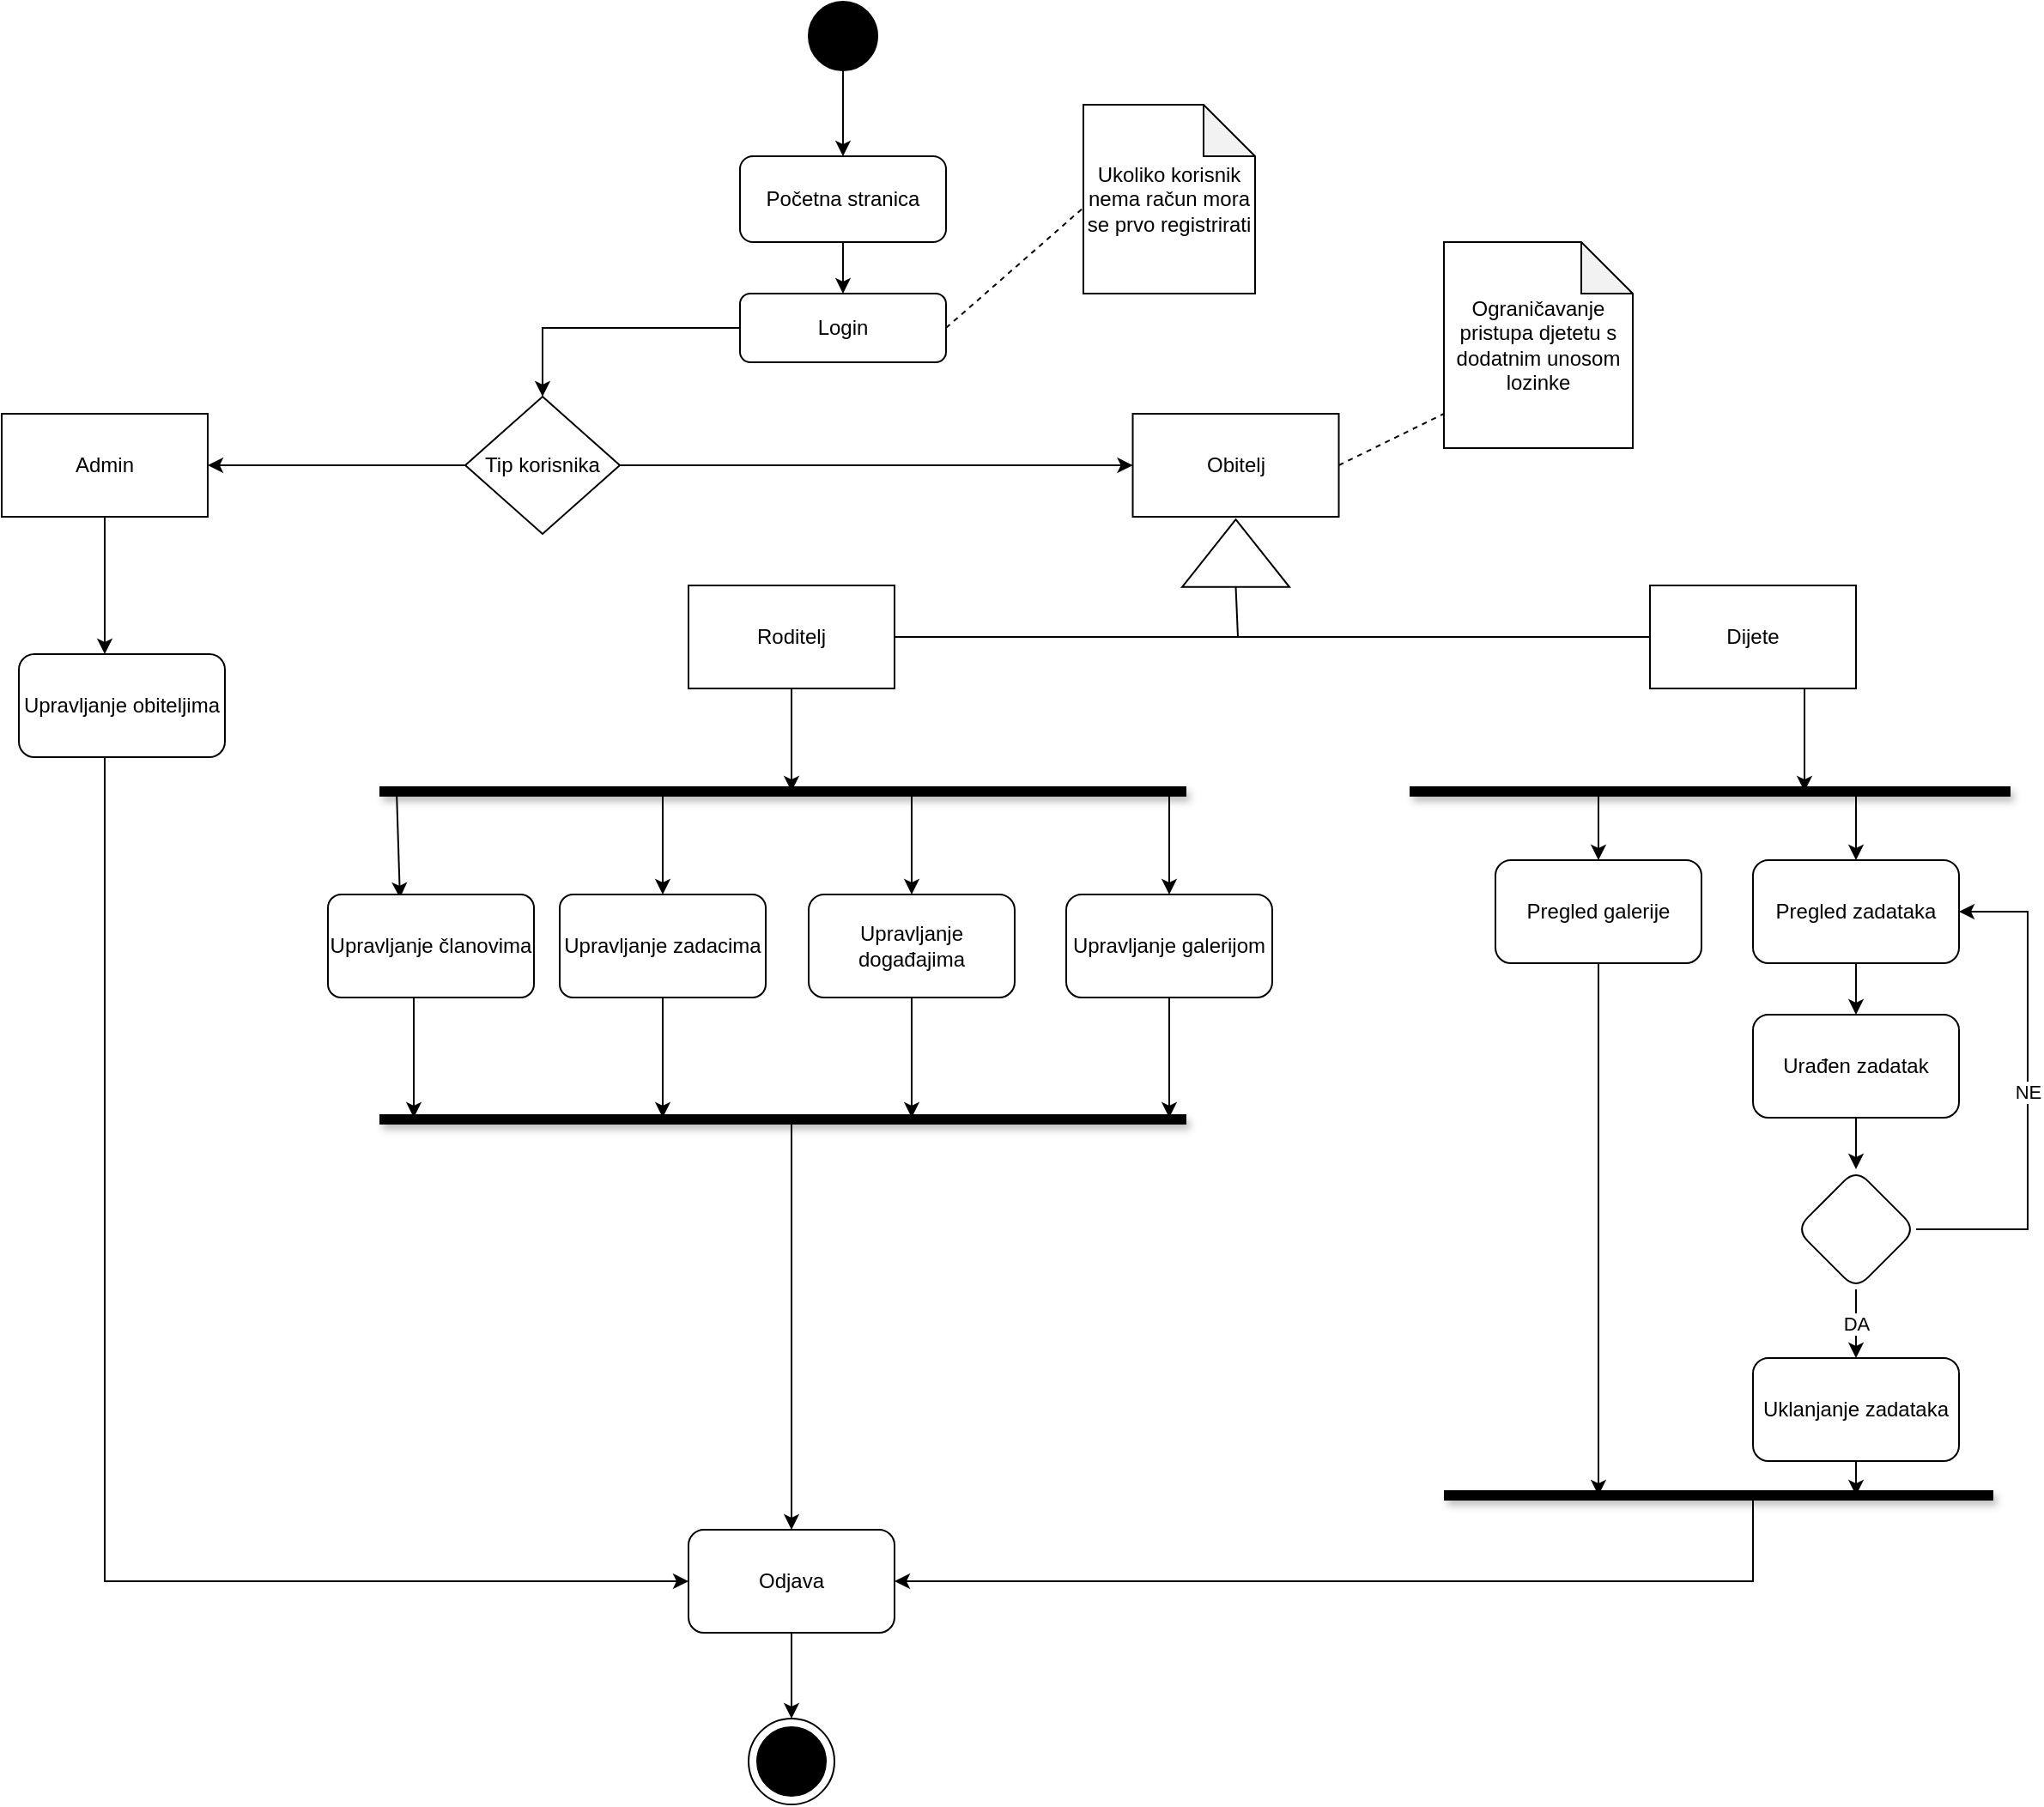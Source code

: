 <mxfile version="14.1.1" type="device"><diagram id="p_SjtT8KINOpgviNuImB" name="Page-2"><mxGraphModel dx="1342" dy="5263" grid="1" gridSize="10" guides="1" tooltips="1" connect="1" arrows="1" fold="1" page="1" pageScale="1" pageWidth="3300" pageHeight="4681" math="0" shadow="0"><root><mxCell id="TN-VKZqNI5moOW3zBPeU-0"/><mxCell id="TN-VKZqNI5moOW3zBPeU-1" parent="TN-VKZqNI5moOW3zBPeU-0"/><mxCell id="TN-VKZqNI5moOW3zBPeU-2" value="" style="edgeStyle=orthogonalEdgeStyle;rounded=0;orthogonalLoop=1;jettySize=auto;html=1;" parent="TN-VKZqNI5moOW3zBPeU-1" source="TN-VKZqNI5moOW3zBPeU-3" target="TN-VKZqNI5moOW3zBPeU-5" edge="1"><mxGeometry relative="1" as="geometry"><Array as="points"><mxPoint x="489.75" y="-350"/><mxPoint x="489.75" y="-350"/></Array></mxGeometry></mxCell><mxCell id="TN-VKZqNI5moOW3zBPeU-3" value="" style="ellipse;whiteSpace=wrap;html=1;aspect=fixed;fillColor=#000000;" parent="TN-VKZqNI5moOW3zBPeU-1" vertex="1"><mxGeometry x="470" y="-400" width="40" height="40" as="geometry"/></mxCell><mxCell id="TN-VKZqNI5moOW3zBPeU-4" value="" style="edgeStyle=orthogonalEdgeStyle;rounded=0;orthogonalLoop=1;jettySize=auto;html=1;" parent="TN-VKZqNI5moOW3zBPeU-1" source="TN-VKZqNI5moOW3zBPeU-5" target="TN-VKZqNI5moOW3zBPeU-7" edge="1"><mxGeometry relative="1" as="geometry"/></mxCell><mxCell id="TN-VKZqNI5moOW3zBPeU-5" value="Početna stranica" style="rounded=1;whiteSpace=wrap;html=1;fillColor=#FFFFFF;" parent="TN-VKZqNI5moOW3zBPeU-1" vertex="1"><mxGeometry x="430" y="-310" width="120" height="50" as="geometry"/></mxCell><mxCell id="TN-VKZqNI5moOW3zBPeU-6" value="" style="edgeStyle=orthogonalEdgeStyle;rounded=0;orthogonalLoop=1;jettySize=auto;html=1;" parent="TN-VKZqNI5moOW3zBPeU-1" source="TN-VKZqNI5moOW3zBPeU-7" target="TN-VKZqNI5moOW3zBPeU-8" edge="1"><mxGeometry relative="1" as="geometry"/></mxCell><mxCell id="TN-VKZqNI5moOW3zBPeU-7" value="Login" style="rounded=1;whiteSpace=wrap;html=1;fillColor=#FFFFFF;" parent="TN-VKZqNI5moOW3zBPeU-1" vertex="1"><mxGeometry x="430" y="-230" width="120" height="40" as="geometry"/></mxCell><mxCell id="TN-VKZqNI5moOW3zBPeU-433" value="" style="edgeStyle=orthogonalEdgeStyle;rounded=0;orthogonalLoop=1;jettySize=auto;html=1;" parent="TN-VKZqNI5moOW3zBPeU-1" source="TN-VKZqNI5moOW3zBPeU-8" target="TN-VKZqNI5moOW3zBPeU-432" edge="1"><mxGeometry relative="1" as="geometry"/></mxCell><mxCell id="TN-VKZqNI5moOW3zBPeU-435" value="" style="edgeStyle=orthogonalEdgeStyle;rounded=0;orthogonalLoop=1;jettySize=auto;html=1;" parent="TN-VKZqNI5moOW3zBPeU-1" source="TN-VKZqNI5moOW3zBPeU-8" target="TN-VKZqNI5moOW3zBPeU-434" edge="1"><mxGeometry relative="1" as="geometry"/></mxCell><mxCell id="TN-VKZqNI5moOW3zBPeU-8" value="Tip korisnika" style="rhombus;whiteSpace=wrap;html=1;fillColor=#FFFFFF;" parent="TN-VKZqNI5moOW3zBPeU-1" vertex="1"><mxGeometry x="270" y="-170" width="90" height="80" as="geometry"/></mxCell><mxCell id="TN-VKZqNI5moOW3zBPeU-446" value="" style="edgeStyle=orthogonalEdgeStyle;rounded=0;orthogonalLoop=1;jettySize=auto;html=1;" parent="TN-VKZqNI5moOW3zBPeU-1" source="TN-VKZqNI5moOW3zBPeU-432" edge="1"><mxGeometry relative="1" as="geometry"><mxPoint x="60" y="-20" as="targetPoint"/></mxGeometry></mxCell><mxCell id="TN-VKZqNI5moOW3zBPeU-432" value="Admin" style="whiteSpace=wrap;html=1;fillColor=#FFFFFF;" parent="TN-VKZqNI5moOW3zBPeU-1" vertex="1"><mxGeometry y="-160" width="120" height="60" as="geometry"/></mxCell><mxCell id="TN-VKZqNI5moOW3zBPeU-434" value="Obitelj" style="whiteSpace=wrap;html=1;fillColor=#FFFFFF;" parent="TN-VKZqNI5moOW3zBPeU-1" vertex="1"><mxGeometry x="658.76" y="-160" width="120" height="60" as="geometry"/></mxCell><mxCell id="TN-VKZqNI5moOW3zBPeU-466" style="edgeStyle=orthogonalEdgeStyle;rounded=0;sketch=0;orthogonalLoop=1;jettySize=auto;html=1;shadow=0;strokeColor=#000000;strokeWidth=1;fillColor=#000000;exitX=0.75;exitY=1;exitDx=0;exitDy=0;" parent="TN-VKZqNI5moOW3zBPeU-1" source="TN-VKZqNI5moOW3zBPeU-438" edge="1"><mxGeometry relative="1" as="geometry"><mxPoint x="1050" y="60" as="targetPoint"/></mxGeometry></mxCell><mxCell id="TN-VKZqNI5moOW3zBPeU-438" value="Dijete" style="whiteSpace=wrap;html=1;fillColor=#FFFFFF;" parent="TN-VKZqNI5moOW3zBPeU-1" vertex="1"><mxGeometry x="960" y="-60" width="120" height="60" as="geometry"/></mxCell><mxCell id="TN-VKZqNI5moOW3zBPeU-453" style="edgeStyle=orthogonalEdgeStyle;rounded=0;sketch=0;orthogonalLoop=1;jettySize=auto;html=1;shadow=0;strokeColor=#000000;strokeWidth=1;fillColor=#000000;" parent="TN-VKZqNI5moOW3zBPeU-1" source="TN-VKZqNI5moOW3zBPeU-442" edge="1"><mxGeometry relative="1" as="geometry"><mxPoint x="460" y="60" as="targetPoint"/></mxGeometry></mxCell><mxCell id="TN-VKZqNI5moOW3zBPeU-442" value="Roditelj" style="whiteSpace=wrap;html=1;fillColor=#FFFFFF;" parent="TN-VKZqNI5moOW3zBPeU-1" vertex="1"><mxGeometry x="400" y="-60" width="120" height="60" as="geometry"/></mxCell><mxCell id="TN-VKZqNI5moOW3zBPeU-501" style="edgeStyle=orthogonalEdgeStyle;rounded=0;sketch=0;orthogonalLoop=1;jettySize=auto;html=1;entryX=0;entryY=0.5;entryDx=0;entryDy=0;shadow=0;strokeColor=#000000;strokeWidth=1;fillColor=#000000;" parent="TN-VKZqNI5moOW3zBPeU-1" source="TN-VKZqNI5moOW3zBPeU-445" target="TN-VKZqNI5moOW3zBPeU-492" edge="1"><mxGeometry relative="1" as="geometry"><Array as="points"><mxPoint x="60" y="520"/></Array></mxGeometry></mxCell><mxCell id="TN-VKZqNI5moOW3zBPeU-445" value="Upravljanje obiteljima" style="whiteSpace=wrap;html=1;fillColor=#FFFFFF;rounded=1;" parent="TN-VKZqNI5moOW3zBPeU-1" vertex="1"><mxGeometry x="10" y="-20" width="120" height="60" as="geometry"/></mxCell><mxCell id="TN-VKZqNI5moOW3zBPeU-451" value="" style="endArrow=none;html=1;shadow=1;strokeColor=#000000;strokeWidth=6;fillColor=#000000;" parent="TN-VKZqNI5moOW3zBPeU-1" edge="1"><mxGeometry width="50" height="50" relative="1" as="geometry"><mxPoint x="220" y="60" as="sourcePoint"/><mxPoint x="690" y="59.941" as="targetPoint"/></mxGeometry></mxCell><mxCell id="TN-VKZqNI5moOW3zBPeU-455" value="" style="endArrow=classic;html=1;shadow=0;strokeColor=#000000;strokeWidth=1;fillColor=#000000;entryX=0.5;entryY=0;entryDx=0;entryDy=0;" parent="TN-VKZqNI5moOW3zBPeU-1" target="TN-VKZqNI5moOW3zBPeU-456" edge="1"><mxGeometry width="50" height="50" relative="1" as="geometry"><mxPoint x="385" y="60" as="sourcePoint"/><mxPoint x="420" y="130" as="targetPoint"/><Array as="points"/></mxGeometry></mxCell><mxCell id="TN-VKZqNI5moOW3zBPeU-471" style="edgeStyle=orthogonalEdgeStyle;rounded=0;sketch=0;orthogonalLoop=1;jettySize=auto;html=1;shadow=0;strokeColor=#000000;strokeWidth=1;fillColor=#000000;" parent="TN-VKZqNI5moOW3zBPeU-1" source="TN-VKZqNI5moOW3zBPeU-456" edge="1"><mxGeometry relative="1" as="geometry"><mxPoint x="385" y="250" as="targetPoint"/></mxGeometry></mxCell><mxCell id="TN-VKZqNI5moOW3zBPeU-456" value="Upravljanje zadacima" style="rounded=1;whiteSpace=wrap;html=1;arcSize=13;" parent="TN-VKZqNI5moOW3zBPeU-1" vertex="1"><mxGeometry x="325" y="120" width="120" height="60" as="geometry"/></mxCell><mxCell id="TN-VKZqNI5moOW3zBPeU-457" value="" style="endArrow=classic;html=1;shadow=0;strokeColor=#000000;strokeWidth=1;fillColor=#000000;" parent="TN-VKZqNI5moOW3zBPeU-1" target="TN-VKZqNI5moOW3zBPeU-458" edge="1"><mxGeometry width="50" height="50" relative="1" as="geometry"><mxPoint x="530" y="60" as="sourcePoint"/><mxPoint x="530" y="110" as="targetPoint"/></mxGeometry></mxCell><mxCell id="TN-VKZqNI5moOW3zBPeU-472" style="edgeStyle=orthogonalEdgeStyle;rounded=0;sketch=0;orthogonalLoop=1;jettySize=auto;html=1;shadow=0;strokeColor=#000000;strokeWidth=1;fillColor=#000000;" parent="TN-VKZqNI5moOW3zBPeU-1" source="TN-VKZqNI5moOW3zBPeU-458" edge="1"><mxGeometry relative="1" as="geometry"><mxPoint x="530" y="250" as="targetPoint"/></mxGeometry></mxCell><mxCell id="TN-VKZqNI5moOW3zBPeU-458" value="Upravljanje događajima" style="rounded=1;whiteSpace=wrap;html=1;" parent="TN-VKZqNI5moOW3zBPeU-1" vertex="1"><mxGeometry x="470" y="120" width="120" height="60" as="geometry"/></mxCell><mxCell id="TN-VKZqNI5moOW3zBPeU-473" style="edgeStyle=orthogonalEdgeStyle;rounded=0;sketch=0;orthogonalLoop=1;jettySize=auto;html=1;shadow=0;strokeColor=#000000;strokeWidth=1;fillColor=#000000;" parent="TN-VKZqNI5moOW3zBPeU-1" source="TN-VKZqNI5moOW3zBPeU-459" edge="1"><mxGeometry relative="1" as="geometry"><mxPoint x="680" y="250" as="targetPoint"/></mxGeometry></mxCell><mxCell id="TN-VKZqNI5moOW3zBPeU-459" value="Upravljanje galerijom" style="rounded=1;whiteSpace=wrap;html=1;" parent="TN-VKZqNI5moOW3zBPeU-1" vertex="1"><mxGeometry x="620" y="120" width="120" height="60" as="geometry"/></mxCell><mxCell id="TN-VKZqNI5moOW3zBPeU-461" value="" style="endArrow=classic;html=1;shadow=0;strokeColor=#000000;strokeWidth=1;fillColor=#000000;entryX=0.5;entryY=0;entryDx=0;entryDy=0;" parent="TN-VKZqNI5moOW3zBPeU-1" target="TN-VKZqNI5moOW3zBPeU-459" edge="1"><mxGeometry width="50" height="50" relative="1" as="geometry"><mxPoint x="680" y="60" as="sourcePoint"/><mxPoint x="740" y="60" as="targetPoint"/></mxGeometry></mxCell><mxCell id="TN-VKZqNI5moOW3zBPeU-511" value="" style="edgeStyle=orthogonalEdgeStyle;rounded=0;sketch=0;orthogonalLoop=1;jettySize=auto;html=1;shadow=0;strokeColor=#000000;strokeWidth=1;fillColor=#000000;" parent="TN-VKZqNI5moOW3zBPeU-1" source="TN-VKZqNI5moOW3zBPeU-467" target="TN-VKZqNI5moOW3zBPeU-483" edge="1"><mxGeometry relative="1" as="geometry"/></mxCell><mxCell id="TN-VKZqNI5moOW3zBPeU-467" value="Pregled zadataka" style="rounded=1;whiteSpace=wrap;html=1;" parent="TN-VKZqNI5moOW3zBPeU-1" vertex="1"><mxGeometry x="1020" y="100" width="120" height="60" as="geometry"/></mxCell><mxCell id="TN-VKZqNI5moOW3zBPeU-470" value="" style="endArrow=none;html=1;shadow=1;strokeColor=#000000;strokeWidth=6;fillColor=#000000;" parent="TN-VKZqNI5moOW3zBPeU-1" edge="1"><mxGeometry width="50" height="50" relative="1" as="geometry"><mxPoint x="220" y="251" as="sourcePoint"/><mxPoint x="690" y="250.941" as="targetPoint"/></mxGeometry></mxCell><mxCell id="TN-VKZqNI5moOW3zBPeU-475" value="" style="endArrow=classic;html=1;shadow=0;strokeColor=#000000;strokeWidth=1;fillColor=#000000;entryX=0.433;entryY=0.033;entryDx=0;entryDy=0;entryPerimeter=0;" parent="TN-VKZqNI5moOW3zBPeU-1" edge="1"><mxGeometry width="50" height="50" relative="1" as="geometry"><mxPoint x="230" y="60" as="sourcePoint"/><mxPoint x="231.96" y="121.98" as="targetPoint"/><Array as="points"/></mxGeometry></mxCell><mxCell id="TN-VKZqNI5moOW3zBPeU-478" style="edgeStyle=orthogonalEdgeStyle;rounded=0;sketch=0;orthogonalLoop=1;jettySize=auto;html=1;shadow=0;strokeColor=#000000;strokeWidth=1;fillColor=#000000;" parent="TN-VKZqNI5moOW3zBPeU-1" edge="1"><mxGeometry relative="1" as="geometry"><mxPoint x="240" y="250" as="targetPoint"/><mxPoint x="240" y="180" as="sourcePoint"/></mxGeometry></mxCell><mxCell id="TN-VKZqNI5moOW3zBPeU-477" value="Upravljanje članovima" style="rounded=1;whiteSpace=wrap;html=1;arcSize=13;" parent="TN-VKZqNI5moOW3zBPeU-1" vertex="1"><mxGeometry x="190" y="120" width="120" height="60" as="geometry"/></mxCell><mxCell id="TN-VKZqNI5moOW3zBPeU-509" value="" style="edgeStyle=orthogonalEdgeStyle;rounded=0;sketch=0;orthogonalLoop=1;jettySize=auto;html=1;shadow=0;strokeColor=#000000;strokeWidth=1;fillColor=#000000;" parent="TN-VKZqNI5moOW3zBPeU-1" source="TN-VKZqNI5moOW3zBPeU-483" target="TN-VKZqNI5moOW3zBPeU-487" edge="1"><mxGeometry relative="1" as="geometry"/></mxCell><mxCell id="TN-VKZqNI5moOW3zBPeU-483" value="Urađen zadatak" style="rounded=1;whiteSpace=wrap;html=1;" parent="TN-VKZqNI5moOW3zBPeU-1" vertex="1"><mxGeometry x="1020" y="190" width="120" height="60" as="geometry"/></mxCell><mxCell id="TN-VKZqNI5moOW3zBPeU-490" value="NE" style="edgeStyle=orthogonalEdgeStyle;rounded=0;sketch=0;orthogonalLoop=1;jettySize=auto;html=1;shadow=0;strokeColor=#000000;strokeWidth=1;fillColor=#000000;entryX=1;entryY=0.5;entryDx=0;entryDy=0;exitX=1;exitY=0.5;exitDx=0;exitDy=0;" parent="TN-VKZqNI5moOW3zBPeU-1" source="TN-VKZqNI5moOW3zBPeU-487" target="TN-VKZqNI5moOW3zBPeU-467" edge="1"><mxGeometry relative="1" as="geometry"><mxPoint x="1170" y="140" as="targetPoint"/><Array as="points"><mxPoint x="1180" y="315"/><mxPoint x="1180" y="130"/></Array></mxGeometry></mxCell><mxCell id="TN-VKZqNI5moOW3zBPeU-492" value="Odjava" style="rounded=1;whiteSpace=wrap;html=1;fillColor=#FFFFFF;" parent="TN-VKZqNI5moOW3zBPeU-1" vertex="1"><mxGeometry x="400" y="490" width="120" height="60" as="geometry"/></mxCell><mxCell id="TN-VKZqNI5moOW3zBPeU-499" value="" style="ellipse;whiteSpace=wrap;html=1;aspect=fixed;" parent="TN-VKZqNI5moOW3zBPeU-1" vertex="1"><mxGeometry x="435" y="600" width="50" height="50" as="geometry"/></mxCell><mxCell id="TN-VKZqNI5moOW3zBPeU-500" value="" style="ellipse;whiteSpace=wrap;html=1;aspect=fixed;rounded=1;fillColor=#000000;" parent="TN-VKZqNI5moOW3zBPeU-1" vertex="1"><mxGeometry x="440" y="605" width="40" height="40" as="geometry"/></mxCell><mxCell id="OL-YT0kxW2Wu9Dpy5SwC-9" style="edgeStyle=orthogonalEdgeStyle;rounded=0;orthogonalLoop=1;jettySize=auto;html=1;" parent="TN-VKZqNI5moOW3zBPeU-1" source="TN-VKZqNI5moOW3zBPeU-505" edge="1"><mxGeometry relative="1" as="geometry"><mxPoint x="1080" y="470" as="targetPoint"/></mxGeometry></mxCell><mxCell id="TN-VKZqNI5moOW3zBPeU-505" value="Uklanjanje zadataka" style="rounded=1;whiteSpace=wrap;html=1;" parent="TN-VKZqNI5moOW3zBPeU-1" vertex="1"><mxGeometry x="1020" y="390" width="120" height="60" as="geometry"/></mxCell><mxCell id="TN-VKZqNI5moOW3zBPeU-507" value="DA" style="edgeStyle=orthogonalEdgeStyle;rounded=0;sketch=0;orthogonalLoop=1;jettySize=auto;html=1;shadow=0;strokeColor=#000000;strokeWidth=1;fillColor=#000000;entryX=0.5;entryY=0;entryDx=0;entryDy=0;" parent="TN-VKZqNI5moOW3zBPeU-1" source="TN-VKZqNI5moOW3zBPeU-487" target="TN-VKZqNI5moOW3zBPeU-505" edge="1"><mxGeometry relative="1" as="geometry"/></mxCell><mxCell id="TN-VKZqNI5moOW3zBPeU-487" value="" style="rhombus;whiteSpace=wrap;html=1;rounded=1;fillColor=#FFFFFF;" parent="TN-VKZqNI5moOW3zBPeU-1" vertex="1"><mxGeometry x="1045" y="280" width="70" height="70" as="geometry"/></mxCell><mxCell id="TN-VKZqNI5moOW3zBPeU-513" style="edgeStyle=orthogonalEdgeStyle;rounded=0;sketch=0;orthogonalLoop=1;jettySize=auto;html=1;entryX=1;entryY=0.5;entryDx=0;entryDy=0;shadow=0;strokeColor=#000000;strokeWidth=1;fillColor=#000000;" parent="TN-VKZqNI5moOW3zBPeU-1" target="TN-VKZqNI5moOW3zBPeU-492" edge="1"><mxGeometry relative="1" as="geometry"><mxPoint x="1020" y="470" as="sourcePoint"/><mxPoint x="930" y="510" as="targetPoint"/><Array as="points"><mxPoint x="1020" y="520"/></Array></mxGeometry></mxCell><mxCell id="TN-VKZqNI5moOW3zBPeU-515" style="edgeStyle=orthogonalEdgeStyle;rounded=0;sketch=0;orthogonalLoop=1;jettySize=auto;html=1;shadow=0;strokeColor=#000000;strokeWidth=1;fillColor=#000000;exitX=0.5;exitY=1;exitDx=0;exitDy=0;" parent="TN-VKZqNI5moOW3zBPeU-1" source="TN-VKZqNI5moOW3zBPeU-492" edge="1"><mxGeometry relative="1" as="geometry"><mxPoint x="460" y="600" as="targetPoint"/><mxPoint x="590" y="555" as="sourcePoint"/></mxGeometry></mxCell><mxCell id="TN-VKZqNI5moOW3zBPeU-518" value="" style="edgeStyle=orthogonalEdgeStyle;rounded=0;orthogonalLoop=1;jettySize=auto;html=1;entryX=0.5;entryY=0;entryDx=0;entryDy=0;" parent="TN-VKZqNI5moOW3zBPeU-1" target="TN-VKZqNI5moOW3zBPeU-492" edge="1"><mxGeometry relative="1" as="geometry"><mxPoint x="460" y="250" as="sourcePoint"/><mxPoint x="459.29" y="330" as="targetPoint"/><Array as="points"><mxPoint x="460" y="280"/><mxPoint x="460" y="280"/></Array></mxGeometry></mxCell><mxCell id="OL-YT0kxW2Wu9Dpy5SwC-0" value="Ukoliko korisnik nema račun mora se prvo registrirati" style="shape=note;whiteSpace=wrap;html=1;backgroundOutline=1;darkOpacity=0.05;" parent="TN-VKZqNI5moOW3zBPeU-1" vertex="1"><mxGeometry x="630" y="-340" width="100" height="110" as="geometry"/></mxCell><mxCell id="OL-YT0kxW2Wu9Dpy5SwC-1" value="" style="endArrow=none;dashed=1;html=1;exitX=1;exitY=0.5;exitDx=0;exitDy=0;" parent="TN-VKZqNI5moOW3zBPeU-1" source="TN-VKZqNI5moOW3zBPeU-7" edge="1"><mxGeometry width="50" height="50" relative="1" as="geometry"><mxPoint x="570" y="-230" as="sourcePoint"/><mxPoint x="630" y="-280" as="targetPoint"/></mxGeometry></mxCell><mxCell id="OL-YT0kxW2Wu9Dpy5SwC-3" value="" style="endArrow=none;html=1;shadow=1;strokeColor=#000000;strokeWidth=6;fillColor=#000000;" parent="TN-VKZqNI5moOW3zBPeU-1" edge="1"><mxGeometry width="50" height="50" relative="1" as="geometry"><mxPoint x="820" y="60" as="sourcePoint"/><mxPoint x="1170" y="60" as="targetPoint"/></mxGeometry></mxCell><mxCell id="OL-YT0kxW2Wu9Dpy5SwC-4" value="" style="endArrow=classic;html=1;" parent="TN-VKZqNI5moOW3zBPeU-1" edge="1"><mxGeometry width="50" height="50" relative="1" as="geometry"><mxPoint x="1080" y="60" as="sourcePoint"/><mxPoint x="1080" y="100" as="targetPoint"/></mxGeometry></mxCell><mxCell id="OL-YT0kxW2Wu9Dpy5SwC-5" value="" style="endArrow=classic;html=1;" parent="TN-VKZqNI5moOW3zBPeU-1" target="OL-YT0kxW2Wu9Dpy5SwC-6" edge="1"><mxGeometry width="50" height="50" relative="1" as="geometry"><mxPoint x="930" y="60" as="sourcePoint"/><mxPoint x="930" y="100" as="targetPoint"/></mxGeometry></mxCell><mxCell id="OL-YT0kxW2Wu9Dpy5SwC-7" style="edgeStyle=orthogonalEdgeStyle;rounded=0;orthogonalLoop=1;jettySize=auto;html=1;" parent="TN-VKZqNI5moOW3zBPeU-1" source="OL-YT0kxW2Wu9Dpy5SwC-6" edge="1"><mxGeometry relative="1" as="geometry"><mxPoint x="930" y="470" as="targetPoint"/></mxGeometry></mxCell><mxCell id="OL-YT0kxW2Wu9Dpy5SwC-6" value="Pregled galerije" style="rounded=1;whiteSpace=wrap;html=1;" parent="TN-VKZqNI5moOW3zBPeU-1" vertex="1"><mxGeometry x="870" y="100" width="120" height="60" as="geometry"/></mxCell><mxCell id="OL-YT0kxW2Wu9Dpy5SwC-8" value="" style="endArrow=none;html=1;shadow=1;strokeColor=#000000;strokeWidth=6;fillColor=#000000;" parent="TN-VKZqNI5moOW3zBPeU-1" edge="1"><mxGeometry width="50" height="50" relative="1" as="geometry"><mxPoint x="840" y="470" as="sourcePoint"/><mxPoint x="1160" y="470" as="targetPoint"/></mxGeometry></mxCell><mxCell id="VbiZl4tL42DSPBMZedQf-0" value="" style="endArrow=none;html=1;exitX=1;exitY=0.5;exitDx=0;exitDy=0;entryX=0;entryY=0.5;entryDx=0;entryDy=0;" parent="TN-VKZqNI5moOW3zBPeU-1" source="TN-VKZqNI5moOW3zBPeU-442" target="TN-VKZqNI5moOW3zBPeU-438" edge="1"><mxGeometry width="50" height="50" relative="1" as="geometry"><mxPoint x="660" y="-10" as="sourcePoint"/><mxPoint x="710" y="-60" as="targetPoint"/></mxGeometry></mxCell><mxCell id="VbiZl4tL42DSPBMZedQf-1" value="" style="endArrow=none;html=1;" parent="TN-VKZqNI5moOW3zBPeU-1" source="VbiZl4tL42DSPBMZedQf-2" edge="1"><mxGeometry width="50" height="50" relative="1" as="geometry"><mxPoint x="720" y="-30" as="sourcePoint"/><mxPoint x="720" y="-70" as="targetPoint"/></mxGeometry></mxCell><mxCell id="VbiZl4tL42DSPBMZedQf-2" value="" style="triangle;whiteSpace=wrap;html=1;rotation=-90;" parent="TN-VKZqNI5moOW3zBPeU-1" vertex="1"><mxGeometry x="699.08" y="-110" width="39.37" height="62.5" as="geometry"/></mxCell><mxCell id="VbiZl4tL42DSPBMZedQf-3" value="" style="endArrow=none;html=1;entryX=0;entryY=0.5;entryDx=0;entryDy=0;" parent="TN-VKZqNI5moOW3zBPeU-1" target="VbiZl4tL42DSPBMZedQf-2" edge="1"><mxGeometry width="50" height="50" relative="1" as="geometry"><mxPoint x="720" y="-30" as="sourcePoint"/><mxPoint x="719" y="-50" as="targetPoint"/></mxGeometry></mxCell><mxCell id="DRYqLoLIfRc75wgODLZH-0" value="Ograničavanje pristupa djetetu s dodatnim unosom lozinke" style="shape=note;whiteSpace=wrap;html=1;backgroundOutline=1;darkOpacity=0.05;" vertex="1" parent="TN-VKZqNI5moOW3zBPeU-1"><mxGeometry x="840" y="-260" width="110" height="120" as="geometry"/></mxCell><mxCell id="DRYqLoLIfRc75wgODLZH-1" value="" style="endArrow=none;dashed=1;html=1;exitX=1;exitY=0.5;exitDx=0;exitDy=0;" edge="1" parent="TN-VKZqNI5moOW3zBPeU-1" source="TN-VKZqNI5moOW3zBPeU-434"><mxGeometry width="50" height="50" relative="1" as="geometry"><mxPoint x="760" y="-90" as="sourcePoint"/><mxPoint x="840" y="-160" as="targetPoint"/></mxGeometry></mxCell></root></mxGraphModel></diagram></mxfile>